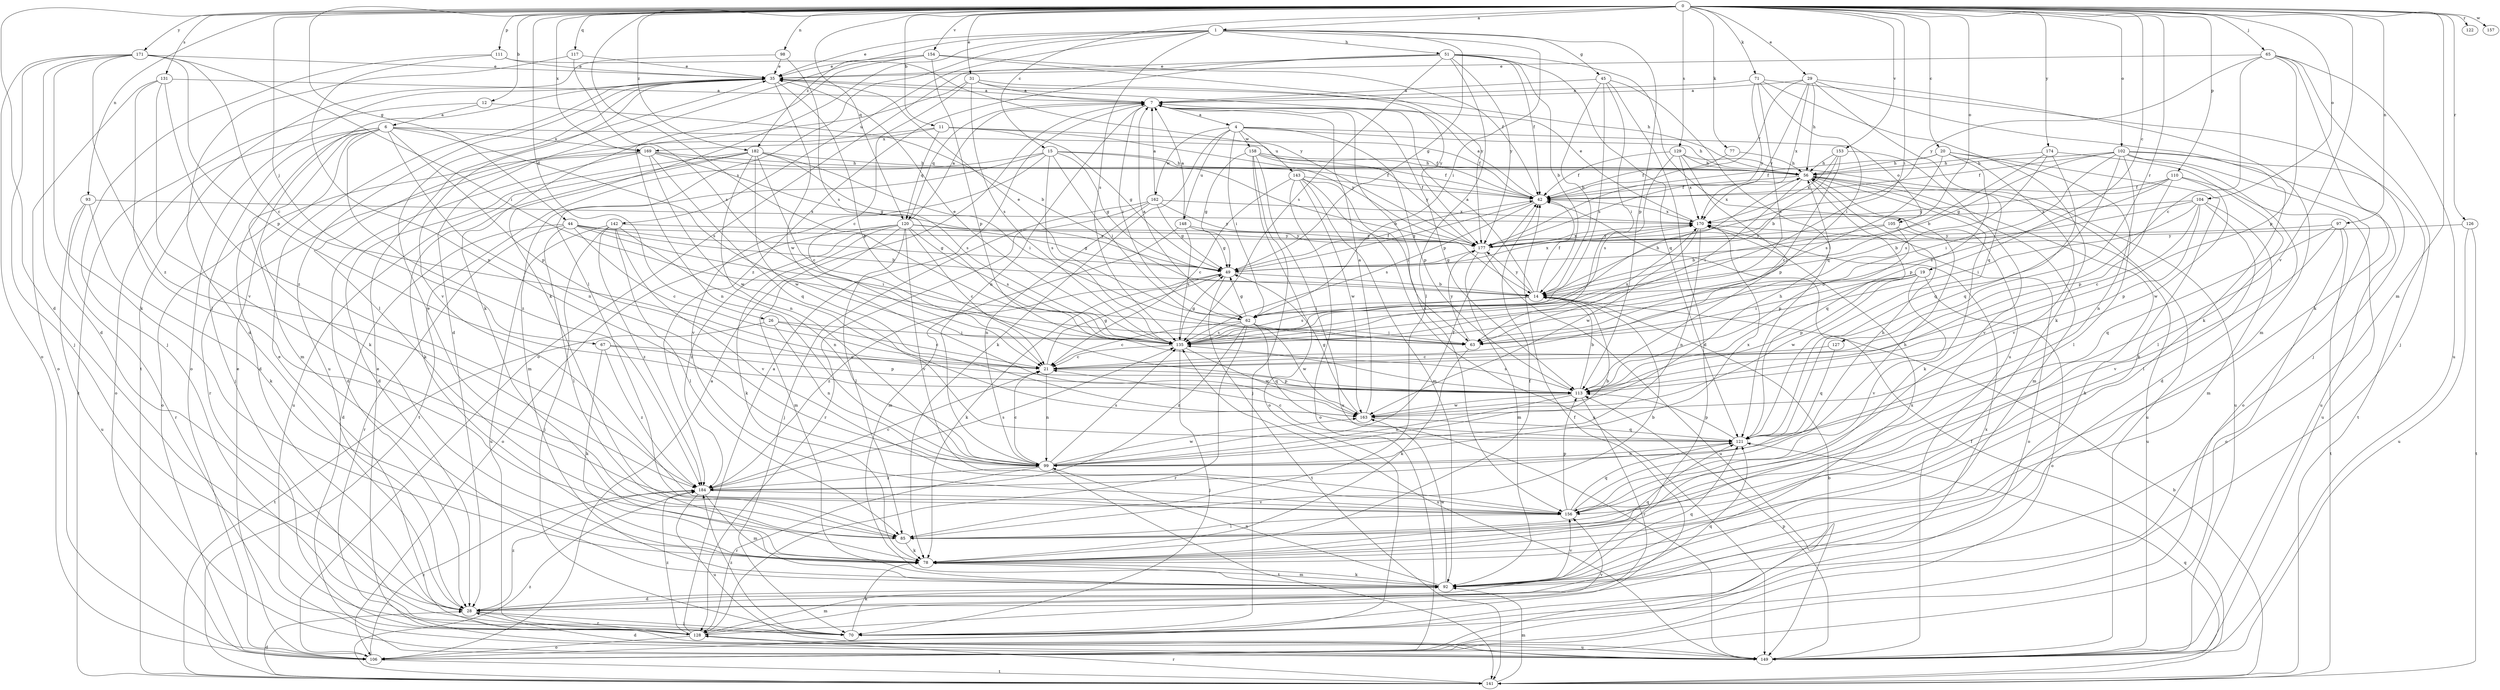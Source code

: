 strict digraph  {
0;
1;
4;
6;
7;
11;
12;
14;
15;
19;
20;
21;
26;
28;
29;
31;
35;
42;
44;
45;
49;
51;
56;
62;
63;
65;
67;
70;
71;
77;
78;
85;
92;
93;
97;
98;
99;
102;
104;
105;
106;
110;
111;
113;
117;
120;
121;
122;
126;
127;
128;
129;
131;
135;
141;
142;
143;
148;
149;
153;
154;
156;
157;
158;
162;
163;
169;
170;
171;
174;
177;
182;
184;
0 -> 1  [label=a];
0 -> 11  [label=b];
0 -> 12  [label=b];
0 -> 15  [label=c];
0 -> 19  [label=c];
0 -> 20  [label=c];
0 -> 26  [label=d];
0 -> 28  [label=d];
0 -> 29  [label=e];
0 -> 31  [label=e];
0 -> 44  [label=g];
0 -> 62  [label=i];
0 -> 65  [label=j];
0 -> 67  [label=j];
0 -> 71  [label=k];
0 -> 77  [label=k];
0 -> 92  [label=m];
0 -> 93  [label=n];
0 -> 97  [label=n];
0 -> 98  [label=n];
0 -> 102  [label=o];
0 -> 104  [label=o];
0 -> 105  [label=o];
0 -> 110  [label=p];
0 -> 111  [label=p];
0 -> 117  [label=q];
0 -> 120  [label=q];
0 -> 122  [label=r];
0 -> 126  [label=r];
0 -> 127  [label=r];
0 -> 129  [label=s];
0 -> 131  [label=s];
0 -> 135  [label=s];
0 -> 153  [label=v];
0 -> 154  [label=v];
0 -> 156  [label=v];
0 -> 157  [label=w];
0 -> 169  [label=x];
0 -> 171  [label=y];
0 -> 174  [label=y];
0 -> 182  [label=z];
1 -> 35  [label=e];
1 -> 45  [label=g];
1 -> 49  [label=g];
1 -> 51  [label=h];
1 -> 62  [label=i];
1 -> 78  [label=k];
1 -> 85  [label=l];
1 -> 113  [label=p];
1 -> 135  [label=s];
1 -> 142  [label=u];
1 -> 182  [label=z];
4 -> 56  [label=h];
4 -> 62  [label=i];
4 -> 78  [label=k];
4 -> 105  [label=o];
4 -> 113  [label=p];
4 -> 143  [label=u];
4 -> 148  [label=u];
4 -> 158  [label=w];
4 -> 162  [label=w];
6 -> 28  [label=d];
6 -> 42  [label=f];
6 -> 70  [label=j];
6 -> 78  [label=k];
6 -> 92  [label=m];
6 -> 99  [label=n];
6 -> 106  [label=o];
6 -> 113  [label=p];
6 -> 135  [label=s];
6 -> 169  [label=x];
6 -> 184  [label=z];
7 -> 4  [label=a];
7 -> 62  [label=i];
7 -> 99  [label=n];
7 -> 113  [label=p];
7 -> 120  [label=q];
7 -> 156  [label=v];
11 -> 42  [label=f];
11 -> 49  [label=g];
11 -> 99  [label=n];
11 -> 120  [label=q];
11 -> 169  [label=x];
11 -> 177  [label=y];
12 -> 6  [label=a];
12 -> 14  [label=b];
12 -> 141  [label=t];
14 -> 7  [label=a];
14 -> 42  [label=f];
14 -> 62  [label=i];
14 -> 135  [label=s];
14 -> 177  [label=y];
15 -> 14  [label=b];
15 -> 49  [label=g];
15 -> 56  [label=h];
15 -> 62  [label=i];
15 -> 92  [label=m];
15 -> 135  [label=s];
15 -> 141  [label=t];
15 -> 156  [label=v];
19 -> 14  [label=b];
19 -> 63  [label=i];
19 -> 106  [label=o];
19 -> 113  [label=p];
19 -> 156  [label=v];
19 -> 163  [label=w];
20 -> 42  [label=f];
20 -> 56  [label=h];
20 -> 78  [label=k];
20 -> 85  [label=l];
20 -> 113  [label=p];
20 -> 135  [label=s];
20 -> 156  [label=v];
21 -> 49  [label=g];
21 -> 99  [label=n];
21 -> 113  [label=p];
26 -> 21  [label=c];
26 -> 63  [label=i];
26 -> 99  [label=n];
26 -> 141  [label=t];
28 -> 56  [label=h];
28 -> 70  [label=j];
28 -> 121  [label=q];
28 -> 128  [label=r];
28 -> 184  [label=z];
29 -> 7  [label=a];
29 -> 42  [label=f];
29 -> 56  [label=h];
29 -> 78  [label=k];
29 -> 92  [label=m];
29 -> 121  [label=q];
29 -> 170  [label=x];
29 -> 177  [label=y];
31 -> 7  [label=a];
31 -> 21  [label=c];
31 -> 56  [label=h];
31 -> 85  [label=l];
31 -> 135  [label=s];
31 -> 177  [label=y];
35 -> 7  [label=a];
35 -> 106  [label=o];
35 -> 113  [label=p];
35 -> 149  [label=u];
35 -> 156  [label=v];
35 -> 163  [label=w];
42 -> 7  [label=a];
42 -> 49  [label=g];
42 -> 135  [label=s];
42 -> 170  [label=x];
44 -> 14  [label=b];
44 -> 21  [label=c];
44 -> 28  [label=d];
44 -> 49  [label=g];
44 -> 63  [label=i];
44 -> 85  [label=l];
44 -> 128  [label=r];
44 -> 177  [label=y];
45 -> 7  [label=a];
45 -> 14  [label=b];
45 -> 28  [label=d];
45 -> 63  [label=i];
45 -> 121  [label=q];
45 -> 135  [label=s];
49 -> 14  [label=b];
49 -> 42  [label=f];
49 -> 78  [label=k];
49 -> 141  [label=t];
49 -> 170  [label=x];
49 -> 184  [label=z];
51 -> 14  [label=b];
51 -> 35  [label=e];
51 -> 42  [label=f];
51 -> 85  [label=l];
51 -> 106  [label=o];
51 -> 121  [label=q];
51 -> 135  [label=s];
51 -> 149  [label=u];
51 -> 177  [label=y];
51 -> 184  [label=z];
56 -> 42  [label=f];
56 -> 63  [label=i];
56 -> 78  [label=k];
56 -> 92  [label=m];
56 -> 121  [label=q];
56 -> 149  [label=u];
56 -> 170  [label=x];
62 -> 7  [label=a];
62 -> 21  [label=c];
62 -> 35  [label=e];
62 -> 49  [label=g];
62 -> 56  [label=h];
62 -> 63  [label=i];
62 -> 121  [label=q];
62 -> 128  [label=r];
62 -> 135  [label=s];
62 -> 163  [label=w];
62 -> 184  [label=z];
63 -> 78  [label=k];
63 -> 177  [label=y];
65 -> 21  [label=c];
65 -> 35  [label=e];
65 -> 70  [label=j];
65 -> 78  [label=k];
65 -> 113  [label=p];
65 -> 149  [label=u];
65 -> 177  [label=y];
67 -> 21  [label=c];
67 -> 78  [label=k];
67 -> 113  [label=p];
67 -> 184  [label=z];
70 -> 42  [label=f];
70 -> 78  [label=k];
70 -> 170  [label=x];
70 -> 184  [label=z];
71 -> 7  [label=a];
71 -> 63  [label=i];
71 -> 70  [label=j];
71 -> 78  [label=k];
71 -> 135  [label=s];
71 -> 177  [label=y];
77 -> 42  [label=f];
77 -> 56  [label=h];
78 -> 42  [label=f];
78 -> 92  [label=m];
78 -> 121  [label=q];
85 -> 14  [label=b];
85 -> 35  [label=e];
85 -> 78  [label=k];
92 -> 28  [label=d];
92 -> 78  [label=k];
92 -> 99  [label=n];
92 -> 121  [label=q];
92 -> 156  [label=v];
92 -> 163  [label=w];
92 -> 170  [label=x];
93 -> 78  [label=k];
93 -> 128  [label=r];
93 -> 149  [label=u];
93 -> 170  [label=x];
97 -> 106  [label=o];
97 -> 121  [label=q];
97 -> 141  [label=t];
97 -> 156  [label=v];
97 -> 177  [label=y];
98 -> 35  [label=e];
98 -> 135  [label=s];
98 -> 141  [label=t];
99 -> 14  [label=b];
99 -> 21  [label=c];
99 -> 42  [label=f];
99 -> 128  [label=r];
99 -> 135  [label=s];
99 -> 141  [label=t];
99 -> 163  [label=w];
99 -> 170  [label=x];
99 -> 184  [label=z];
102 -> 28  [label=d];
102 -> 42  [label=f];
102 -> 49  [label=g];
102 -> 56  [label=h];
102 -> 63  [label=i];
102 -> 99  [label=n];
102 -> 106  [label=o];
102 -> 121  [label=q];
102 -> 141  [label=t];
102 -> 149  [label=u];
104 -> 14  [label=b];
104 -> 21  [label=c];
104 -> 63  [label=i];
104 -> 85  [label=l];
104 -> 92  [label=m];
104 -> 113  [label=p];
104 -> 170  [label=x];
105 -> 14  [label=b];
105 -> 113  [label=p];
105 -> 149  [label=u];
105 -> 177  [label=y];
106 -> 7  [label=a];
106 -> 14  [label=b];
106 -> 35  [label=e];
106 -> 141  [label=t];
106 -> 184  [label=z];
110 -> 42  [label=f];
110 -> 113  [label=p];
110 -> 135  [label=s];
110 -> 149  [label=u];
110 -> 163  [label=w];
110 -> 177  [label=y];
111 -> 35  [label=e];
111 -> 70  [label=j];
111 -> 99  [label=n];
111 -> 177  [label=y];
113 -> 14  [label=b];
113 -> 99  [label=n];
113 -> 128  [label=r];
113 -> 135  [label=s];
113 -> 163  [label=w];
117 -> 28  [label=d];
117 -> 35  [label=e];
117 -> 135  [label=s];
120 -> 7  [label=a];
120 -> 21  [label=c];
120 -> 49  [label=g];
120 -> 78  [label=k];
120 -> 85  [label=l];
120 -> 92  [label=m];
120 -> 106  [label=o];
120 -> 135  [label=s];
120 -> 156  [label=v];
120 -> 177  [label=y];
120 -> 184  [label=z];
121 -> 21  [label=c];
121 -> 99  [label=n];
121 -> 113  [label=p];
126 -> 141  [label=t];
126 -> 149  [label=u];
126 -> 177  [label=y];
127 -> 21  [label=c];
127 -> 121  [label=q];
128 -> 7  [label=a];
128 -> 35  [label=e];
128 -> 92  [label=m];
128 -> 106  [label=o];
128 -> 149  [label=u];
128 -> 156  [label=v];
128 -> 184  [label=z];
129 -> 42  [label=f];
129 -> 56  [label=h];
129 -> 113  [label=p];
129 -> 135  [label=s];
129 -> 149  [label=u];
129 -> 170  [label=x];
131 -> 7  [label=a];
131 -> 85  [label=l];
131 -> 106  [label=o];
131 -> 156  [label=v];
131 -> 184  [label=z];
135 -> 21  [label=c];
135 -> 35  [label=e];
135 -> 49  [label=g];
135 -> 70  [label=j];
135 -> 163  [label=w];
135 -> 170  [label=x];
141 -> 14  [label=b];
141 -> 28  [label=d];
141 -> 42  [label=f];
141 -> 92  [label=m];
141 -> 121  [label=q];
141 -> 128  [label=r];
141 -> 184  [label=z];
142 -> 70  [label=j];
142 -> 85  [label=l];
142 -> 99  [label=n];
142 -> 149  [label=u];
142 -> 156  [label=v];
142 -> 177  [label=y];
142 -> 184  [label=z];
143 -> 21  [label=c];
143 -> 42  [label=f];
143 -> 63  [label=i];
143 -> 92  [label=m];
143 -> 106  [label=o];
143 -> 149  [label=u];
143 -> 163  [label=w];
148 -> 7  [label=a];
148 -> 49  [label=g];
148 -> 92  [label=m];
148 -> 135  [label=s];
148 -> 177  [label=y];
149 -> 28  [label=d];
149 -> 35  [label=e];
149 -> 113  [label=p];
149 -> 135  [label=s];
153 -> 14  [label=b];
153 -> 21  [label=c];
153 -> 56  [label=h];
153 -> 156  [label=v];
153 -> 170  [label=x];
154 -> 28  [label=d];
154 -> 35  [label=e];
154 -> 42  [label=f];
154 -> 78  [label=k];
154 -> 113  [label=p];
154 -> 177  [label=y];
156 -> 56  [label=h];
156 -> 85  [label=l];
156 -> 113  [label=p];
156 -> 121  [label=q];
158 -> 42  [label=f];
158 -> 49  [label=g];
158 -> 56  [label=h];
158 -> 70  [label=j];
158 -> 106  [label=o];
158 -> 149  [label=u];
158 -> 177  [label=y];
162 -> 7  [label=a];
162 -> 49  [label=g];
162 -> 70  [label=j];
162 -> 99  [label=n];
162 -> 128  [label=r];
162 -> 170  [label=x];
162 -> 177  [label=y];
163 -> 7  [label=a];
163 -> 49  [label=g];
163 -> 56  [label=h];
163 -> 121  [label=q];
169 -> 28  [label=d];
169 -> 42  [label=f];
169 -> 49  [label=g];
169 -> 56  [label=h];
169 -> 106  [label=o];
169 -> 121  [label=q];
169 -> 128  [label=r];
169 -> 163  [label=w];
170 -> 35  [label=e];
170 -> 99  [label=n];
170 -> 106  [label=o];
170 -> 163  [label=w];
170 -> 177  [label=y];
171 -> 21  [label=c];
171 -> 28  [label=d];
171 -> 35  [label=e];
171 -> 63  [label=i];
171 -> 70  [label=j];
171 -> 78  [label=k];
171 -> 106  [label=o];
171 -> 113  [label=p];
171 -> 184  [label=z];
174 -> 14  [label=b];
174 -> 56  [label=h];
174 -> 85  [label=l];
174 -> 121  [label=q];
174 -> 135  [label=s];
177 -> 49  [label=g];
177 -> 92  [label=m];
177 -> 149  [label=u];
177 -> 170  [label=x];
182 -> 21  [label=c];
182 -> 28  [label=d];
182 -> 56  [label=h];
182 -> 63  [label=i];
182 -> 78  [label=k];
182 -> 99  [label=n];
182 -> 135  [label=s];
182 -> 149  [label=u];
182 -> 163  [label=w];
184 -> 21  [label=c];
184 -> 56  [label=h];
184 -> 92  [label=m];
184 -> 135  [label=s];
184 -> 149  [label=u];
184 -> 156  [label=v];
}
